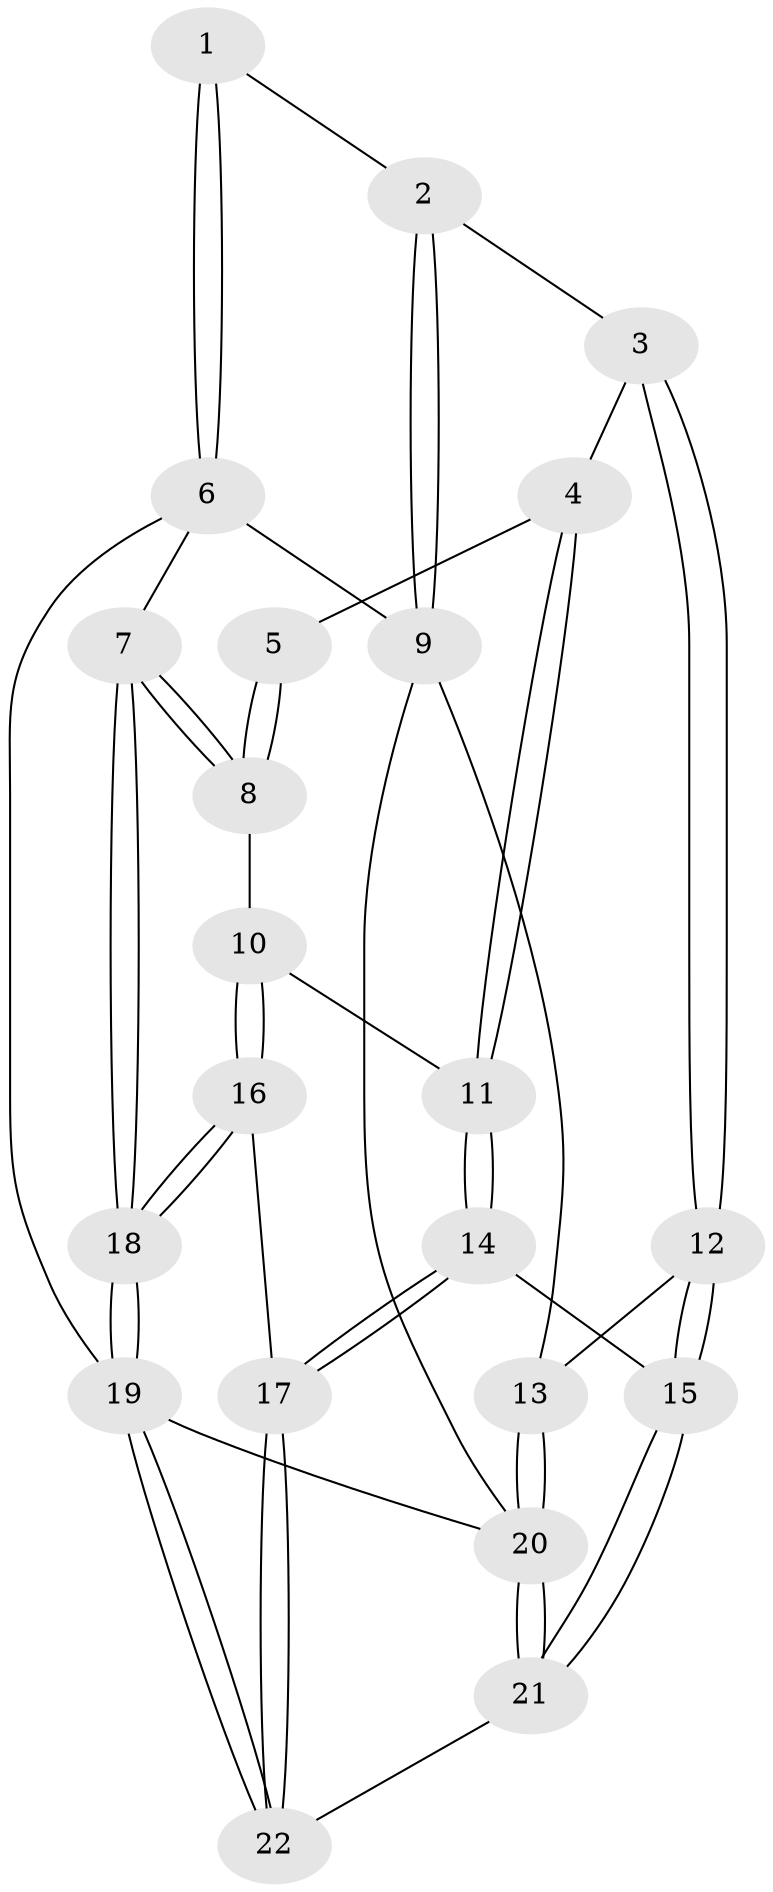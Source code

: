 // Generated by graph-tools (version 1.1) at 2025/46/02/15/25 05:46:28]
// undirected, 22 vertices, 52 edges
graph export_dot {
graph [start="1"]
  node [color=gray90,style=filled];
  1 [pos="+1+0"];
  2 [pos="+0.28125911799032494+0.0540077776128283"];
  3 [pos="+0.4089496453077196+0.20405252699396956"];
  4 [pos="+0.5864594664516072+0.2995726590550147"];
  5 [pos="+0.9938011717255594+0.07469345282447193"];
  6 [pos="+1+0"];
  7 [pos="+1+0.5700694505886877"];
  8 [pos="+0.7962207168962241+0.5088076760652689"];
  9 [pos="+0+0"];
  10 [pos="+0.7668255810050905+0.5146291338206818"];
  11 [pos="+0.7378800095412704+0.507897773544333"];
  12 [pos="+0.3863270276684981+0.6596291124396148"];
  13 [pos="+0.16644376513011158+0.6632805605707824"];
  14 [pos="+0.607369915850924+0.614610366273106"];
  15 [pos="+0.45014032125293507+0.7023903485407341"];
  16 [pos="+0.7937651977995415+0.7325352224897121"];
  17 [pos="+0.7492743462622017+0.8900616730832825"];
  18 [pos="+1+0.7970162497987259"];
  19 [pos="+1+1"];
  20 [pos="+0+1"];
  21 [pos="+0.5140347403080925+1"];
  22 [pos="+0.7355005965604092+1"];
  1 -- 2;
  1 -- 6;
  1 -- 6;
  2 -- 3;
  2 -- 9;
  2 -- 9;
  3 -- 4;
  3 -- 12;
  3 -- 12;
  4 -- 5;
  4 -- 11;
  4 -- 11;
  5 -- 8;
  5 -- 8;
  6 -- 7;
  6 -- 9;
  6 -- 19;
  7 -- 8;
  7 -- 8;
  7 -- 18;
  7 -- 18;
  8 -- 10;
  9 -- 13;
  9 -- 20;
  10 -- 11;
  10 -- 16;
  10 -- 16;
  11 -- 14;
  11 -- 14;
  12 -- 13;
  12 -- 15;
  12 -- 15;
  13 -- 20;
  13 -- 20;
  14 -- 15;
  14 -- 17;
  14 -- 17;
  15 -- 21;
  15 -- 21;
  16 -- 17;
  16 -- 18;
  16 -- 18;
  17 -- 22;
  17 -- 22;
  18 -- 19;
  18 -- 19;
  19 -- 22;
  19 -- 22;
  19 -- 20;
  20 -- 21;
  20 -- 21;
  21 -- 22;
}
